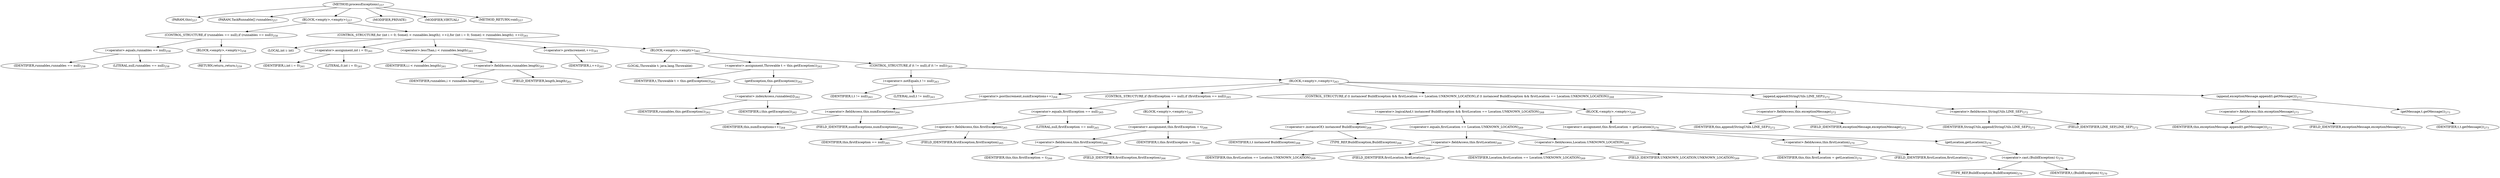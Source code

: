 digraph "processExceptions" {  
"269" [label = <(METHOD,processExceptions)<SUB>257</SUB>> ]
"270" [label = <(PARAM,this)<SUB>257</SUB>> ]
"271" [label = <(PARAM,TaskRunnable[] runnables)<SUB>257</SUB>> ]
"272" [label = <(BLOCK,&lt;empty&gt;,&lt;empty&gt;)<SUB>257</SUB>> ]
"273" [label = <(CONTROL_STRUCTURE,if (runnables == null),if (runnables == null))<SUB>258</SUB>> ]
"274" [label = <(&lt;operator&gt;.equals,runnables == null)<SUB>258</SUB>> ]
"275" [label = <(IDENTIFIER,runnables,runnables == null)<SUB>258</SUB>> ]
"276" [label = <(LITERAL,null,runnables == null)<SUB>258</SUB>> ]
"277" [label = <(BLOCK,&lt;empty&gt;,&lt;empty&gt;)<SUB>258</SUB>> ]
"278" [label = <(RETURN,return;,return;)<SUB>259</SUB>> ]
"279" [label = <(CONTROL_STRUCTURE,for (int i = 0; Some(i &lt; runnables.length); ++i),for (int i = 0; Some(i &lt; runnables.length); ++i))<SUB>261</SUB>> ]
"280" [label = <(LOCAL,int i: int)> ]
"281" [label = <(&lt;operator&gt;.assignment,int i = 0)<SUB>261</SUB>> ]
"282" [label = <(IDENTIFIER,i,int i = 0)<SUB>261</SUB>> ]
"283" [label = <(LITERAL,0,int i = 0)<SUB>261</SUB>> ]
"284" [label = <(&lt;operator&gt;.lessThan,i &lt; runnables.length)<SUB>261</SUB>> ]
"285" [label = <(IDENTIFIER,i,i &lt; runnables.length)<SUB>261</SUB>> ]
"286" [label = <(&lt;operator&gt;.fieldAccess,runnables.length)<SUB>261</SUB>> ]
"287" [label = <(IDENTIFIER,runnables,i &lt; runnables.length)<SUB>261</SUB>> ]
"288" [label = <(FIELD_IDENTIFIER,length,length)<SUB>261</SUB>> ]
"289" [label = <(&lt;operator&gt;.preIncrement,++i)<SUB>261</SUB>> ]
"290" [label = <(IDENTIFIER,i,++i)<SUB>261</SUB>> ]
"291" [label = <(BLOCK,&lt;empty&gt;,&lt;empty&gt;)<SUB>261</SUB>> ]
"292" [label = <(LOCAL,Throwable t: java.lang.Throwable)> ]
"293" [label = <(&lt;operator&gt;.assignment,Throwable t = this.getException())<SUB>262</SUB>> ]
"294" [label = <(IDENTIFIER,t,Throwable t = this.getException())<SUB>262</SUB>> ]
"295" [label = <(getException,this.getException())<SUB>262</SUB>> ]
"296" [label = <(&lt;operator&gt;.indexAccess,runnables[i])<SUB>262</SUB>> ]
"297" [label = <(IDENTIFIER,runnables,this.getException())<SUB>262</SUB>> ]
"298" [label = <(IDENTIFIER,i,this.getException())<SUB>262</SUB>> ]
"299" [label = <(CONTROL_STRUCTURE,if (t != null),if (t != null))<SUB>263</SUB>> ]
"300" [label = <(&lt;operator&gt;.notEquals,t != null)<SUB>263</SUB>> ]
"301" [label = <(IDENTIFIER,t,t != null)<SUB>263</SUB>> ]
"302" [label = <(LITERAL,null,t != null)<SUB>263</SUB>> ]
"303" [label = <(BLOCK,&lt;empty&gt;,&lt;empty&gt;)<SUB>263</SUB>> ]
"304" [label = <(&lt;operator&gt;.postIncrement,numExceptions++)<SUB>264</SUB>> ]
"305" [label = <(&lt;operator&gt;.fieldAccess,this.numExceptions)<SUB>264</SUB>> ]
"306" [label = <(IDENTIFIER,this,numExceptions++)<SUB>264</SUB>> ]
"307" [label = <(FIELD_IDENTIFIER,numExceptions,numExceptions)<SUB>264</SUB>> ]
"308" [label = <(CONTROL_STRUCTURE,if (firstException == null),if (firstException == null))<SUB>265</SUB>> ]
"309" [label = <(&lt;operator&gt;.equals,firstException == null)<SUB>265</SUB>> ]
"310" [label = <(&lt;operator&gt;.fieldAccess,this.firstException)<SUB>265</SUB>> ]
"311" [label = <(IDENTIFIER,this,firstException == null)<SUB>265</SUB>> ]
"312" [label = <(FIELD_IDENTIFIER,firstException,firstException)<SUB>265</SUB>> ]
"313" [label = <(LITERAL,null,firstException == null)<SUB>265</SUB>> ]
"314" [label = <(BLOCK,&lt;empty&gt;,&lt;empty&gt;)<SUB>265</SUB>> ]
"315" [label = <(&lt;operator&gt;.assignment,this.firstException = t)<SUB>266</SUB>> ]
"316" [label = <(&lt;operator&gt;.fieldAccess,this.firstException)<SUB>266</SUB>> ]
"317" [label = <(IDENTIFIER,this,this.firstException = t)<SUB>266</SUB>> ]
"318" [label = <(FIELD_IDENTIFIER,firstException,firstException)<SUB>266</SUB>> ]
"319" [label = <(IDENTIFIER,t,this.firstException = t)<SUB>266</SUB>> ]
"320" [label = <(CONTROL_STRUCTURE,if (t instanceof BuildException &amp;&amp; firstLocation == Location.UNKNOWN_LOCATION),if (t instanceof BuildException &amp;&amp; firstLocation == Location.UNKNOWN_LOCATION))<SUB>268</SUB>> ]
"321" [label = <(&lt;operator&gt;.logicalAnd,t instanceof BuildException &amp;&amp; firstLocation == Location.UNKNOWN_LOCATION)<SUB>268</SUB>> ]
"322" [label = <(&lt;operator&gt;.instanceOf,t instanceof BuildException)<SUB>268</SUB>> ]
"323" [label = <(IDENTIFIER,t,t instanceof BuildException)<SUB>268</SUB>> ]
"324" [label = <(TYPE_REF,BuildException,BuildException)<SUB>268</SUB>> ]
"325" [label = <(&lt;operator&gt;.equals,firstLocation == Location.UNKNOWN_LOCATION)<SUB>269</SUB>> ]
"326" [label = <(&lt;operator&gt;.fieldAccess,this.firstLocation)<SUB>269</SUB>> ]
"327" [label = <(IDENTIFIER,this,firstLocation == Location.UNKNOWN_LOCATION)<SUB>269</SUB>> ]
"328" [label = <(FIELD_IDENTIFIER,firstLocation,firstLocation)<SUB>269</SUB>> ]
"329" [label = <(&lt;operator&gt;.fieldAccess,Location.UNKNOWN_LOCATION)<SUB>269</SUB>> ]
"330" [label = <(IDENTIFIER,Location,firstLocation == Location.UNKNOWN_LOCATION)<SUB>269</SUB>> ]
"331" [label = <(FIELD_IDENTIFIER,UNKNOWN_LOCATION,UNKNOWN_LOCATION)<SUB>269</SUB>> ]
"332" [label = <(BLOCK,&lt;empty&gt;,&lt;empty&gt;)<SUB>269</SUB>> ]
"333" [label = <(&lt;operator&gt;.assignment,this.firstLocation = getLocation())<SUB>270</SUB>> ]
"334" [label = <(&lt;operator&gt;.fieldAccess,this.firstLocation)<SUB>270</SUB>> ]
"335" [label = <(IDENTIFIER,this,this.firstLocation = getLocation())<SUB>270</SUB>> ]
"336" [label = <(FIELD_IDENTIFIER,firstLocation,firstLocation)<SUB>270</SUB>> ]
"337" [label = <(getLocation,getLocation())<SUB>270</SUB>> ]
"338" [label = <(&lt;operator&gt;.cast,(BuildException) t)<SUB>270</SUB>> ]
"339" [label = <(TYPE_REF,BuildException,BuildException)<SUB>270</SUB>> ]
"340" [label = <(IDENTIFIER,t,(BuildException) t)<SUB>270</SUB>> ]
"341" [label = <(append,append(StringUtils.LINE_SEP))<SUB>272</SUB>> ]
"342" [label = <(&lt;operator&gt;.fieldAccess,this.exceptionMessage)<SUB>272</SUB>> ]
"343" [label = <(IDENTIFIER,this,append(StringUtils.LINE_SEP))<SUB>272</SUB>> ]
"344" [label = <(FIELD_IDENTIFIER,exceptionMessage,exceptionMessage)<SUB>272</SUB>> ]
"345" [label = <(&lt;operator&gt;.fieldAccess,StringUtils.LINE_SEP)<SUB>272</SUB>> ]
"346" [label = <(IDENTIFIER,StringUtils,append(StringUtils.LINE_SEP))<SUB>272</SUB>> ]
"347" [label = <(FIELD_IDENTIFIER,LINE_SEP,LINE_SEP)<SUB>272</SUB>> ]
"348" [label = <(append,exceptionMessage.append(t.getMessage()))<SUB>273</SUB>> ]
"349" [label = <(&lt;operator&gt;.fieldAccess,this.exceptionMessage)<SUB>273</SUB>> ]
"350" [label = <(IDENTIFIER,this,exceptionMessage.append(t.getMessage()))<SUB>273</SUB>> ]
"351" [label = <(FIELD_IDENTIFIER,exceptionMessage,exceptionMessage)<SUB>273</SUB>> ]
"352" [label = <(getMessage,t.getMessage())<SUB>273</SUB>> ]
"353" [label = <(IDENTIFIER,t,t.getMessage())<SUB>273</SUB>> ]
"354" [label = <(MODIFIER,PRIVATE)> ]
"355" [label = <(MODIFIER,VIRTUAL)> ]
"356" [label = <(METHOD_RETURN,void)<SUB>257</SUB>> ]
  "269" -> "270" 
  "269" -> "271" 
  "269" -> "272" 
  "269" -> "354" 
  "269" -> "355" 
  "269" -> "356" 
  "272" -> "273" 
  "272" -> "279" 
  "273" -> "274" 
  "273" -> "277" 
  "274" -> "275" 
  "274" -> "276" 
  "277" -> "278" 
  "279" -> "280" 
  "279" -> "281" 
  "279" -> "284" 
  "279" -> "289" 
  "279" -> "291" 
  "281" -> "282" 
  "281" -> "283" 
  "284" -> "285" 
  "284" -> "286" 
  "286" -> "287" 
  "286" -> "288" 
  "289" -> "290" 
  "291" -> "292" 
  "291" -> "293" 
  "291" -> "299" 
  "293" -> "294" 
  "293" -> "295" 
  "295" -> "296" 
  "296" -> "297" 
  "296" -> "298" 
  "299" -> "300" 
  "299" -> "303" 
  "300" -> "301" 
  "300" -> "302" 
  "303" -> "304" 
  "303" -> "308" 
  "303" -> "320" 
  "303" -> "341" 
  "303" -> "348" 
  "304" -> "305" 
  "305" -> "306" 
  "305" -> "307" 
  "308" -> "309" 
  "308" -> "314" 
  "309" -> "310" 
  "309" -> "313" 
  "310" -> "311" 
  "310" -> "312" 
  "314" -> "315" 
  "315" -> "316" 
  "315" -> "319" 
  "316" -> "317" 
  "316" -> "318" 
  "320" -> "321" 
  "320" -> "332" 
  "321" -> "322" 
  "321" -> "325" 
  "322" -> "323" 
  "322" -> "324" 
  "325" -> "326" 
  "325" -> "329" 
  "326" -> "327" 
  "326" -> "328" 
  "329" -> "330" 
  "329" -> "331" 
  "332" -> "333" 
  "333" -> "334" 
  "333" -> "337" 
  "334" -> "335" 
  "334" -> "336" 
  "337" -> "338" 
  "338" -> "339" 
  "338" -> "340" 
  "341" -> "342" 
  "341" -> "345" 
  "342" -> "343" 
  "342" -> "344" 
  "345" -> "346" 
  "345" -> "347" 
  "348" -> "349" 
  "348" -> "352" 
  "349" -> "350" 
  "349" -> "351" 
  "352" -> "353" 
}
